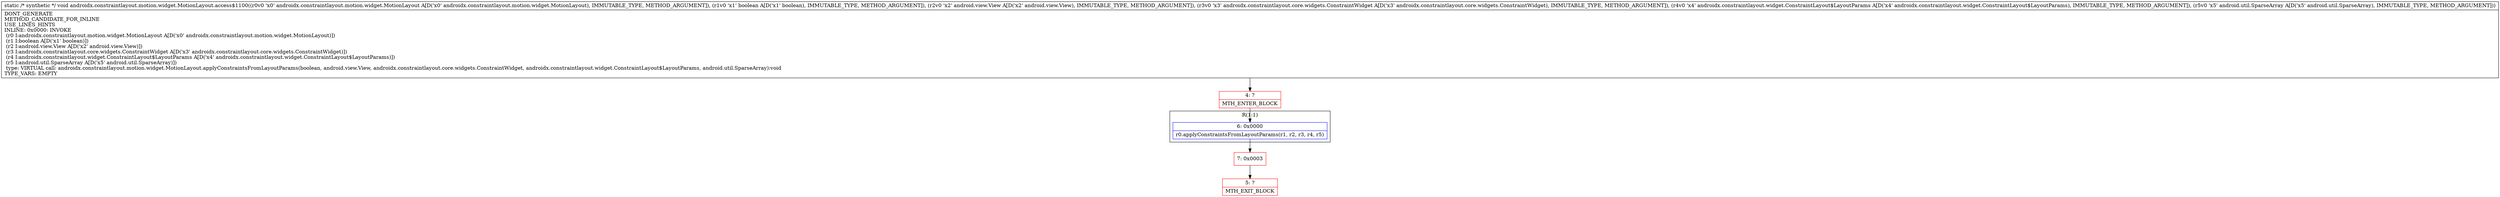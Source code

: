 digraph "CFG forandroidx.constraintlayout.motion.widget.MotionLayout.access$1100(Landroidx\/constraintlayout\/motion\/widget\/MotionLayout;ZLandroid\/view\/View;Landroidx\/constraintlayout\/core\/widgets\/ConstraintWidget;Landroidx\/constraintlayout\/widget\/ConstraintLayout$LayoutParams;Landroid\/util\/SparseArray;)V" {
subgraph cluster_Region_1039434890 {
label = "R(1:1)";
node [shape=record,color=blue];
Node_6 [shape=record,label="{6\:\ 0x0000|r0.applyConstraintsFromLayoutParams(r1, r2, r3, r4, r5)\l}"];
}
Node_4 [shape=record,color=red,label="{4\:\ ?|MTH_ENTER_BLOCK\l}"];
Node_7 [shape=record,color=red,label="{7\:\ 0x0003}"];
Node_5 [shape=record,color=red,label="{5\:\ ?|MTH_EXIT_BLOCK\l}"];
MethodNode[shape=record,label="{static \/* synthetic *\/ void androidx.constraintlayout.motion.widget.MotionLayout.access$1100((r0v0 'x0' androidx.constraintlayout.motion.widget.MotionLayout A[D('x0' androidx.constraintlayout.motion.widget.MotionLayout), IMMUTABLE_TYPE, METHOD_ARGUMENT]), (r1v0 'x1' boolean A[D('x1' boolean), IMMUTABLE_TYPE, METHOD_ARGUMENT]), (r2v0 'x2' android.view.View A[D('x2' android.view.View), IMMUTABLE_TYPE, METHOD_ARGUMENT]), (r3v0 'x3' androidx.constraintlayout.core.widgets.ConstraintWidget A[D('x3' androidx.constraintlayout.core.widgets.ConstraintWidget), IMMUTABLE_TYPE, METHOD_ARGUMENT]), (r4v0 'x4' androidx.constraintlayout.widget.ConstraintLayout$LayoutParams A[D('x4' androidx.constraintlayout.widget.ConstraintLayout$LayoutParams), IMMUTABLE_TYPE, METHOD_ARGUMENT]), (r5v0 'x5' android.util.SparseArray A[D('x5' android.util.SparseArray), IMMUTABLE_TYPE, METHOD_ARGUMENT]))  | DONT_GENERATE\lMETHOD_CANDIDATE_FOR_INLINE\lUSE_LINES_HINTS\lINLINE: 0x0000: INVOKE  \l  (r0 I:androidx.constraintlayout.motion.widget.MotionLayout A[D('x0' androidx.constraintlayout.motion.widget.MotionLayout)])\l  (r1 I:boolean A[D('x1' boolean)])\l  (r2 I:android.view.View A[D('x2' android.view.View)])\l  (r3 I:androidx.constraintlayout.core.widgets.ConstraintWidget A[D('x3' androidx.constraintlayout.core.widgets.ConstraintWidget)])\l  (r4 I:androidx.constraintlayout.widget.ConstraintLayout$LayoutParams A[D('x4' androidx.constraintlayout.widget.ConstraintLayout$LayoutParams)])\l  (r5 I:android.util.SparseArray A[D('x5' android.util.SparseArray)])\l type: VIRTUAL call: androidx.constraintlayout.motion.widget.MotionLayout.applyConstraintsFromLayoutParams(boolean, android.view.View, androidx.constraintlayout.core.widgets.ConstraintWidget, androidx.constraintlayout.widget.ConstraintLayout$LayoutParams, android.util.SparseArray):void\lTYPE_VARS: EMPTY\l}"];
MethodNode -> Node_4;Node_6 -> Node_7;
Node_4 -> Node_6;
Node_7 -> Node_5;
}

